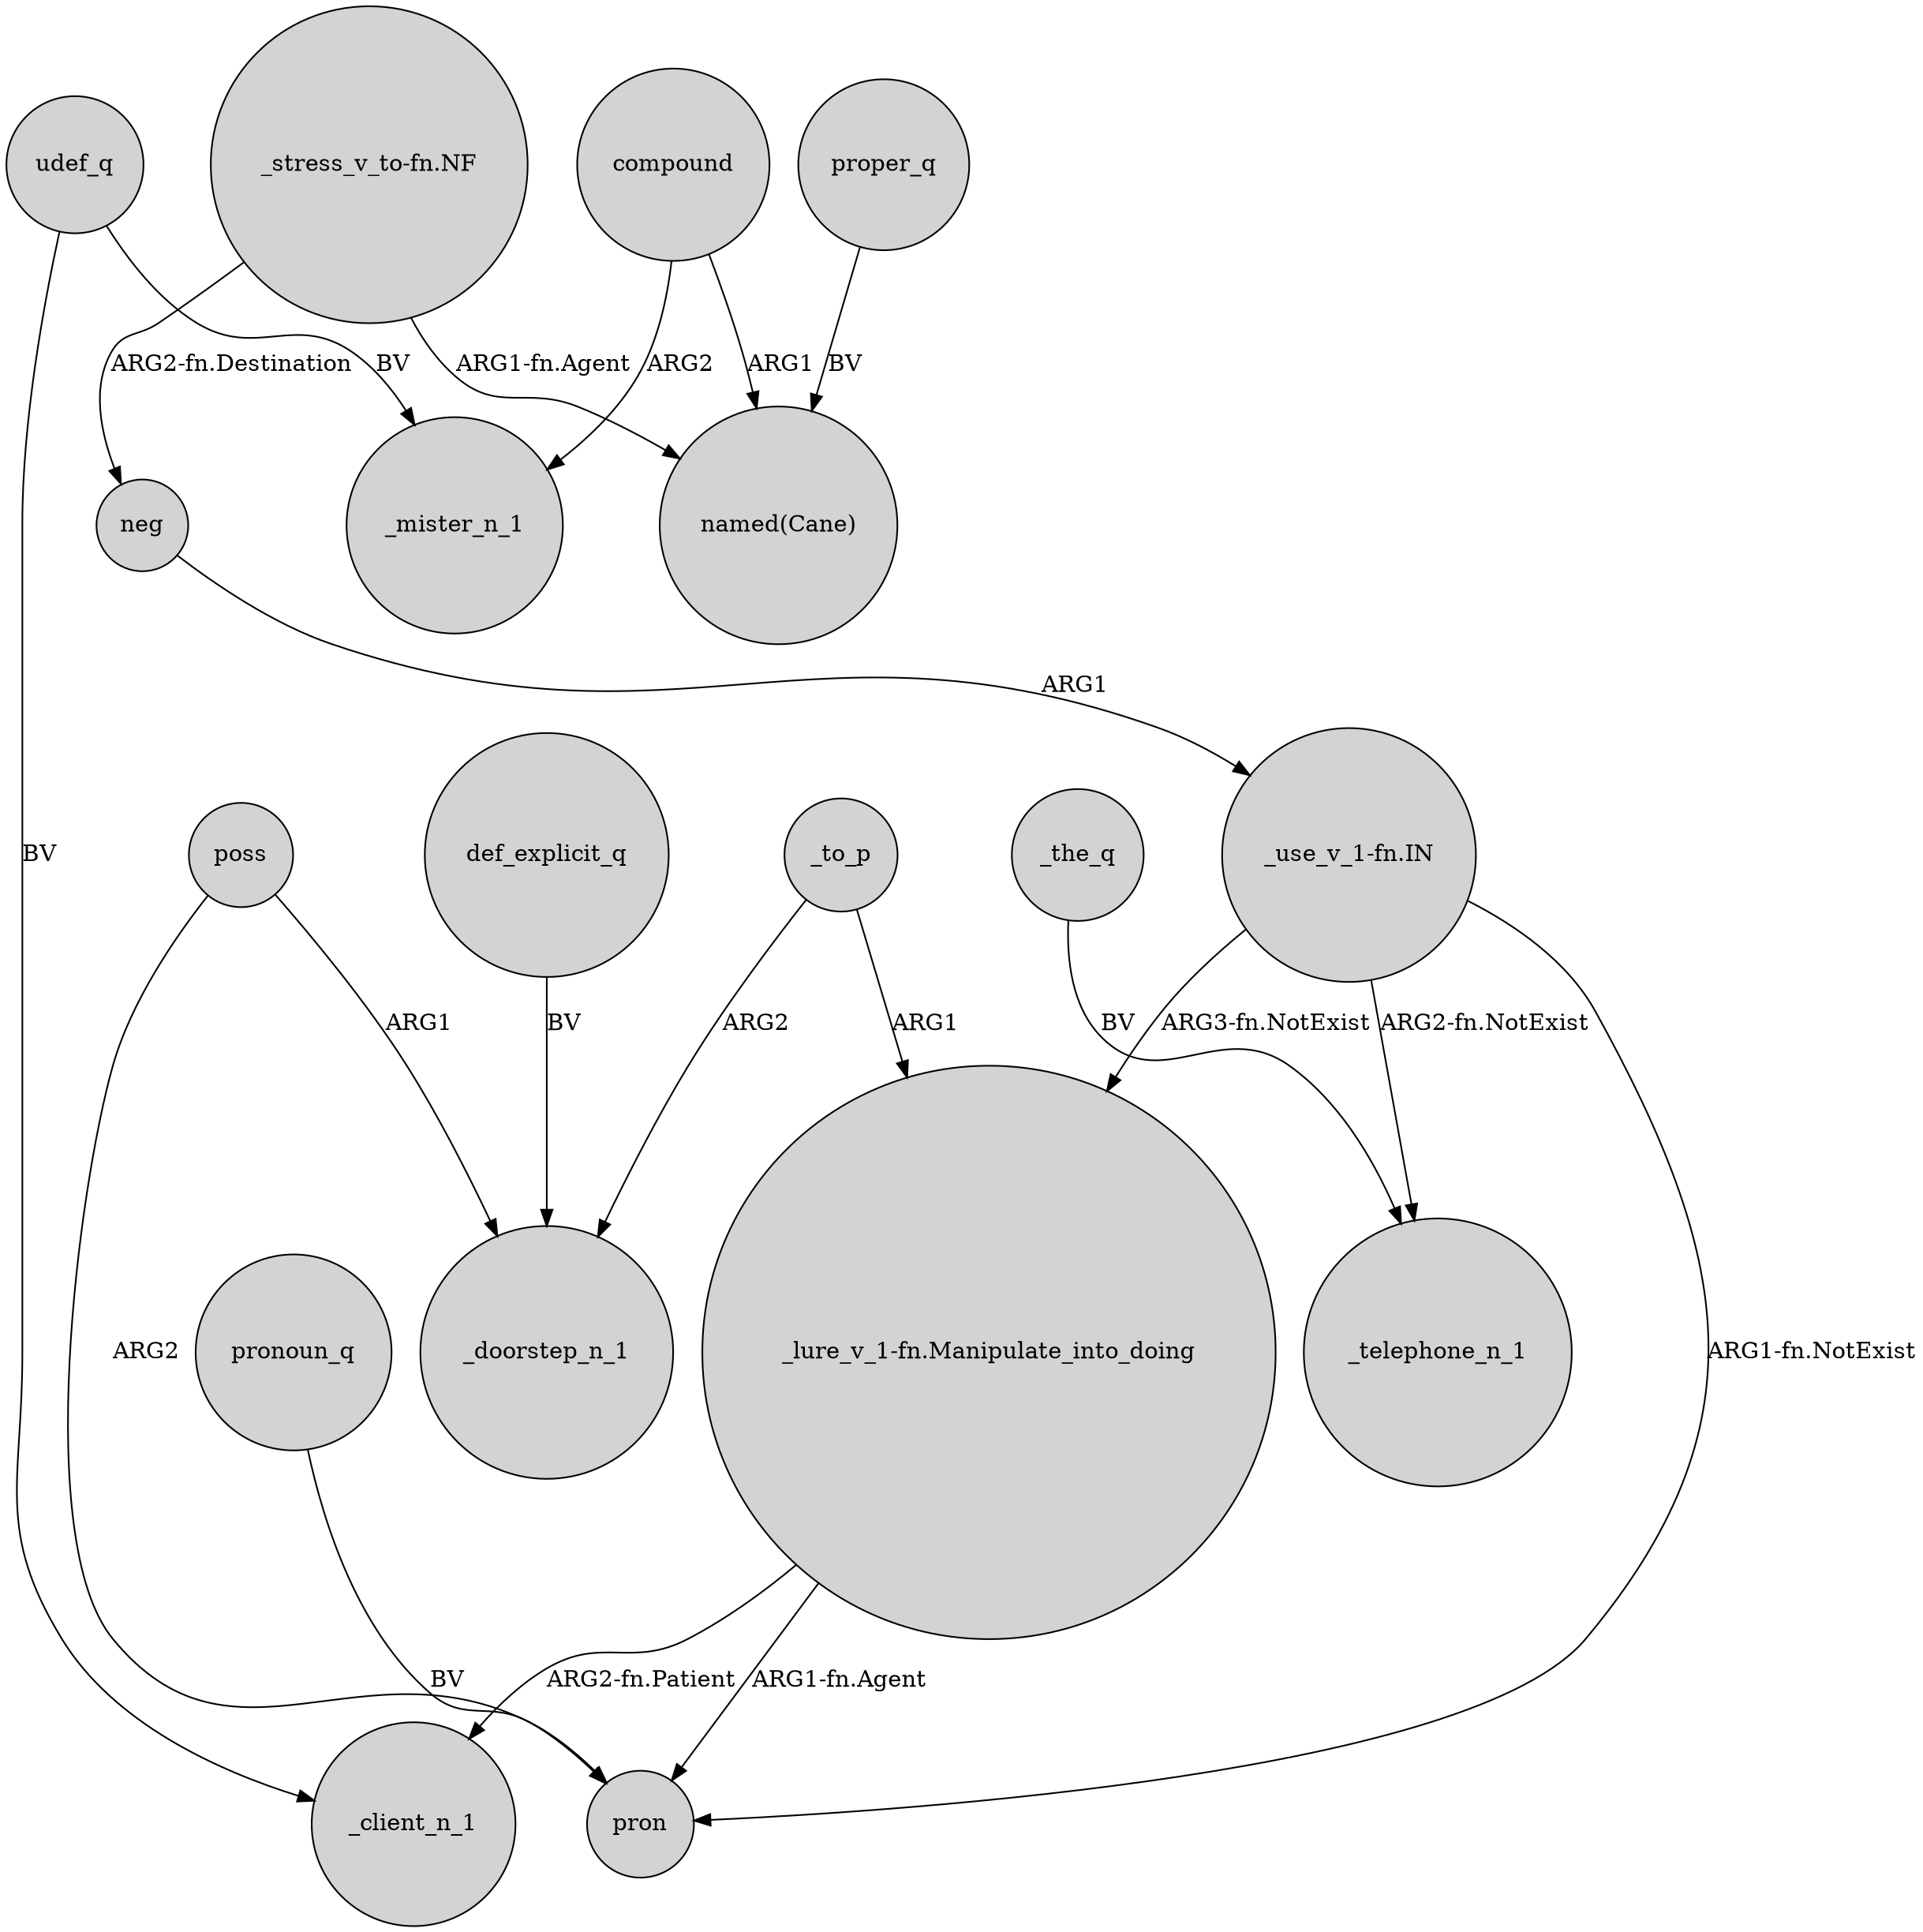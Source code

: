 digraph {
	node [shape=circle style=filled]
	poss -> pron [label=ARG2]
	compound -> _mister_n_1 [label=ARG2]
	neg -> "_use_v_1-fn.IN" [label=ARG1]
	"_use_v_1-fn.IN" -> _telephone_n_1 [label="ARG2-fn.NotExist"]
	udef_q -> _mister_n_1 [label=BV]
	"_use_v_1-fn.IN" -> pron [label="ARG1-fn.NotExist"]
	"_lure_v_1-fn.Manipulate_into_doing" -> _client_n_1 [label="ARG2-fn.Patient"]
	"_stress_v_to-fn.NF" -> "named(Cane)" [label="ARG1-fn.Agent"]
	compound -> "named(Cane)" [label=ARG1]
	"_stress_v_to-fn.NF" -> neg [label="ARG2-fn.Destination"]
	pronoun_q -> pron [label=BV]
	"_use_v_1-fn.IN" -> "_lure_v_1-fn.Manipulate_into_doing" [label="ARG3-fn.NotExist"]
	poss -> _doorstep_n_1 [label=ARG1]
	udef_q -> _client_n_1 [label=BV]
	_to_p -> _doorstep_n_1 [label=ARG2]
	_the_q -> _telephone_n_1 [label=BV]
	proper_q -> "named(Cane)" [label=BV]
	_to_p -> "_lure_v_1-fn.Manipulate_into_doing" [label=ARG1]
	def_explicit_q -> _doorstep_n_1 [label=BV]
	"_lure_v_1-fn.Manipulate_into_doing" -> pron [label="ARG1-fn.Agent"]
}

